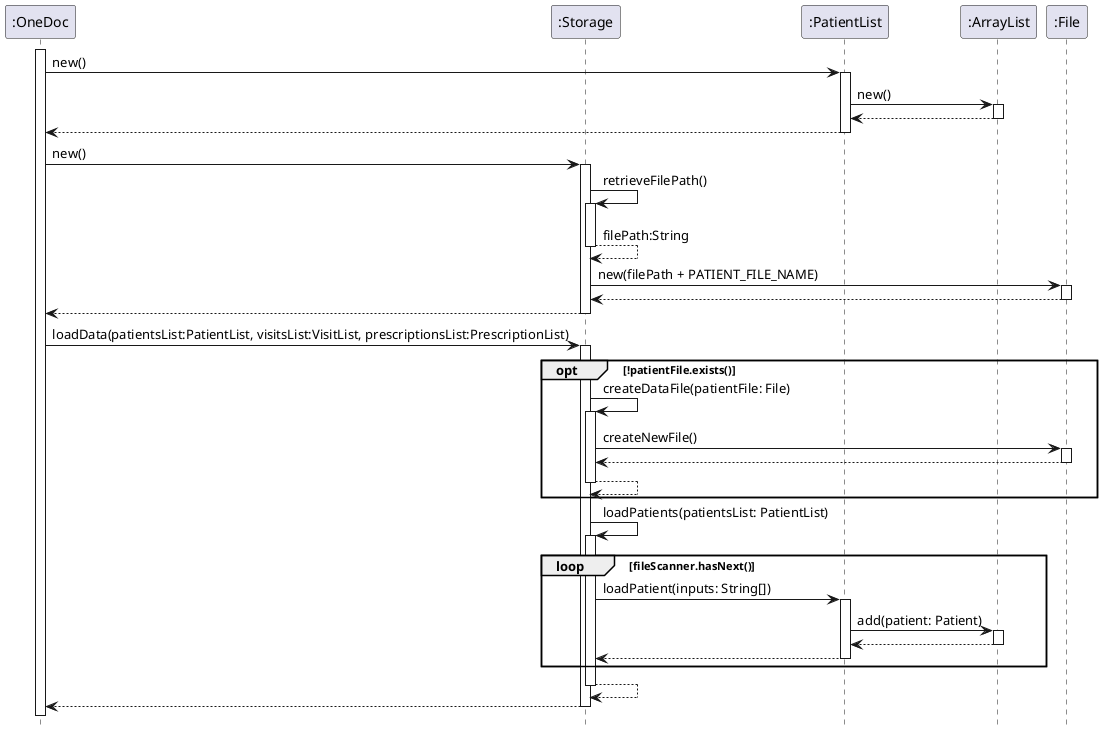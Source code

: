 @startuml
hide footbox
'https://plantuml.com/sequence-diagram


participant ":OneDoc" as A
participant ":Storage" as D
participant ":PatientList" as C

participant ":ArrayList" as E
participant ":File" as F

activate A

A -> C: new()
activate C

C -> E: new()
activate E
return

return

A -> D: new()
activate D
D -> D: retrieveFilePath()
activate D
return filePath:String

D -> F: new(filePath + PATIENT_FILE_NAME)
activate F
return


return

A -> D: loadData(patientsList:PatientList, visitsList:VisitList, prescriptionsList:PrescriptionList)
activate D
opt !patientFile.exists()

D -> D: createDataFile(patientFile: File)
activate D
D -> F: createNewFile()
activate F
return
return
end

D -> D: loadPatients(patientsList: PatientList)
activate D
loop fileScanner.hasNext()
D -> C: loadPatient(inputs: String[])
activate C
C -> E: add(patient: Patient)
activate E
return
return

end

return


return





@enduml